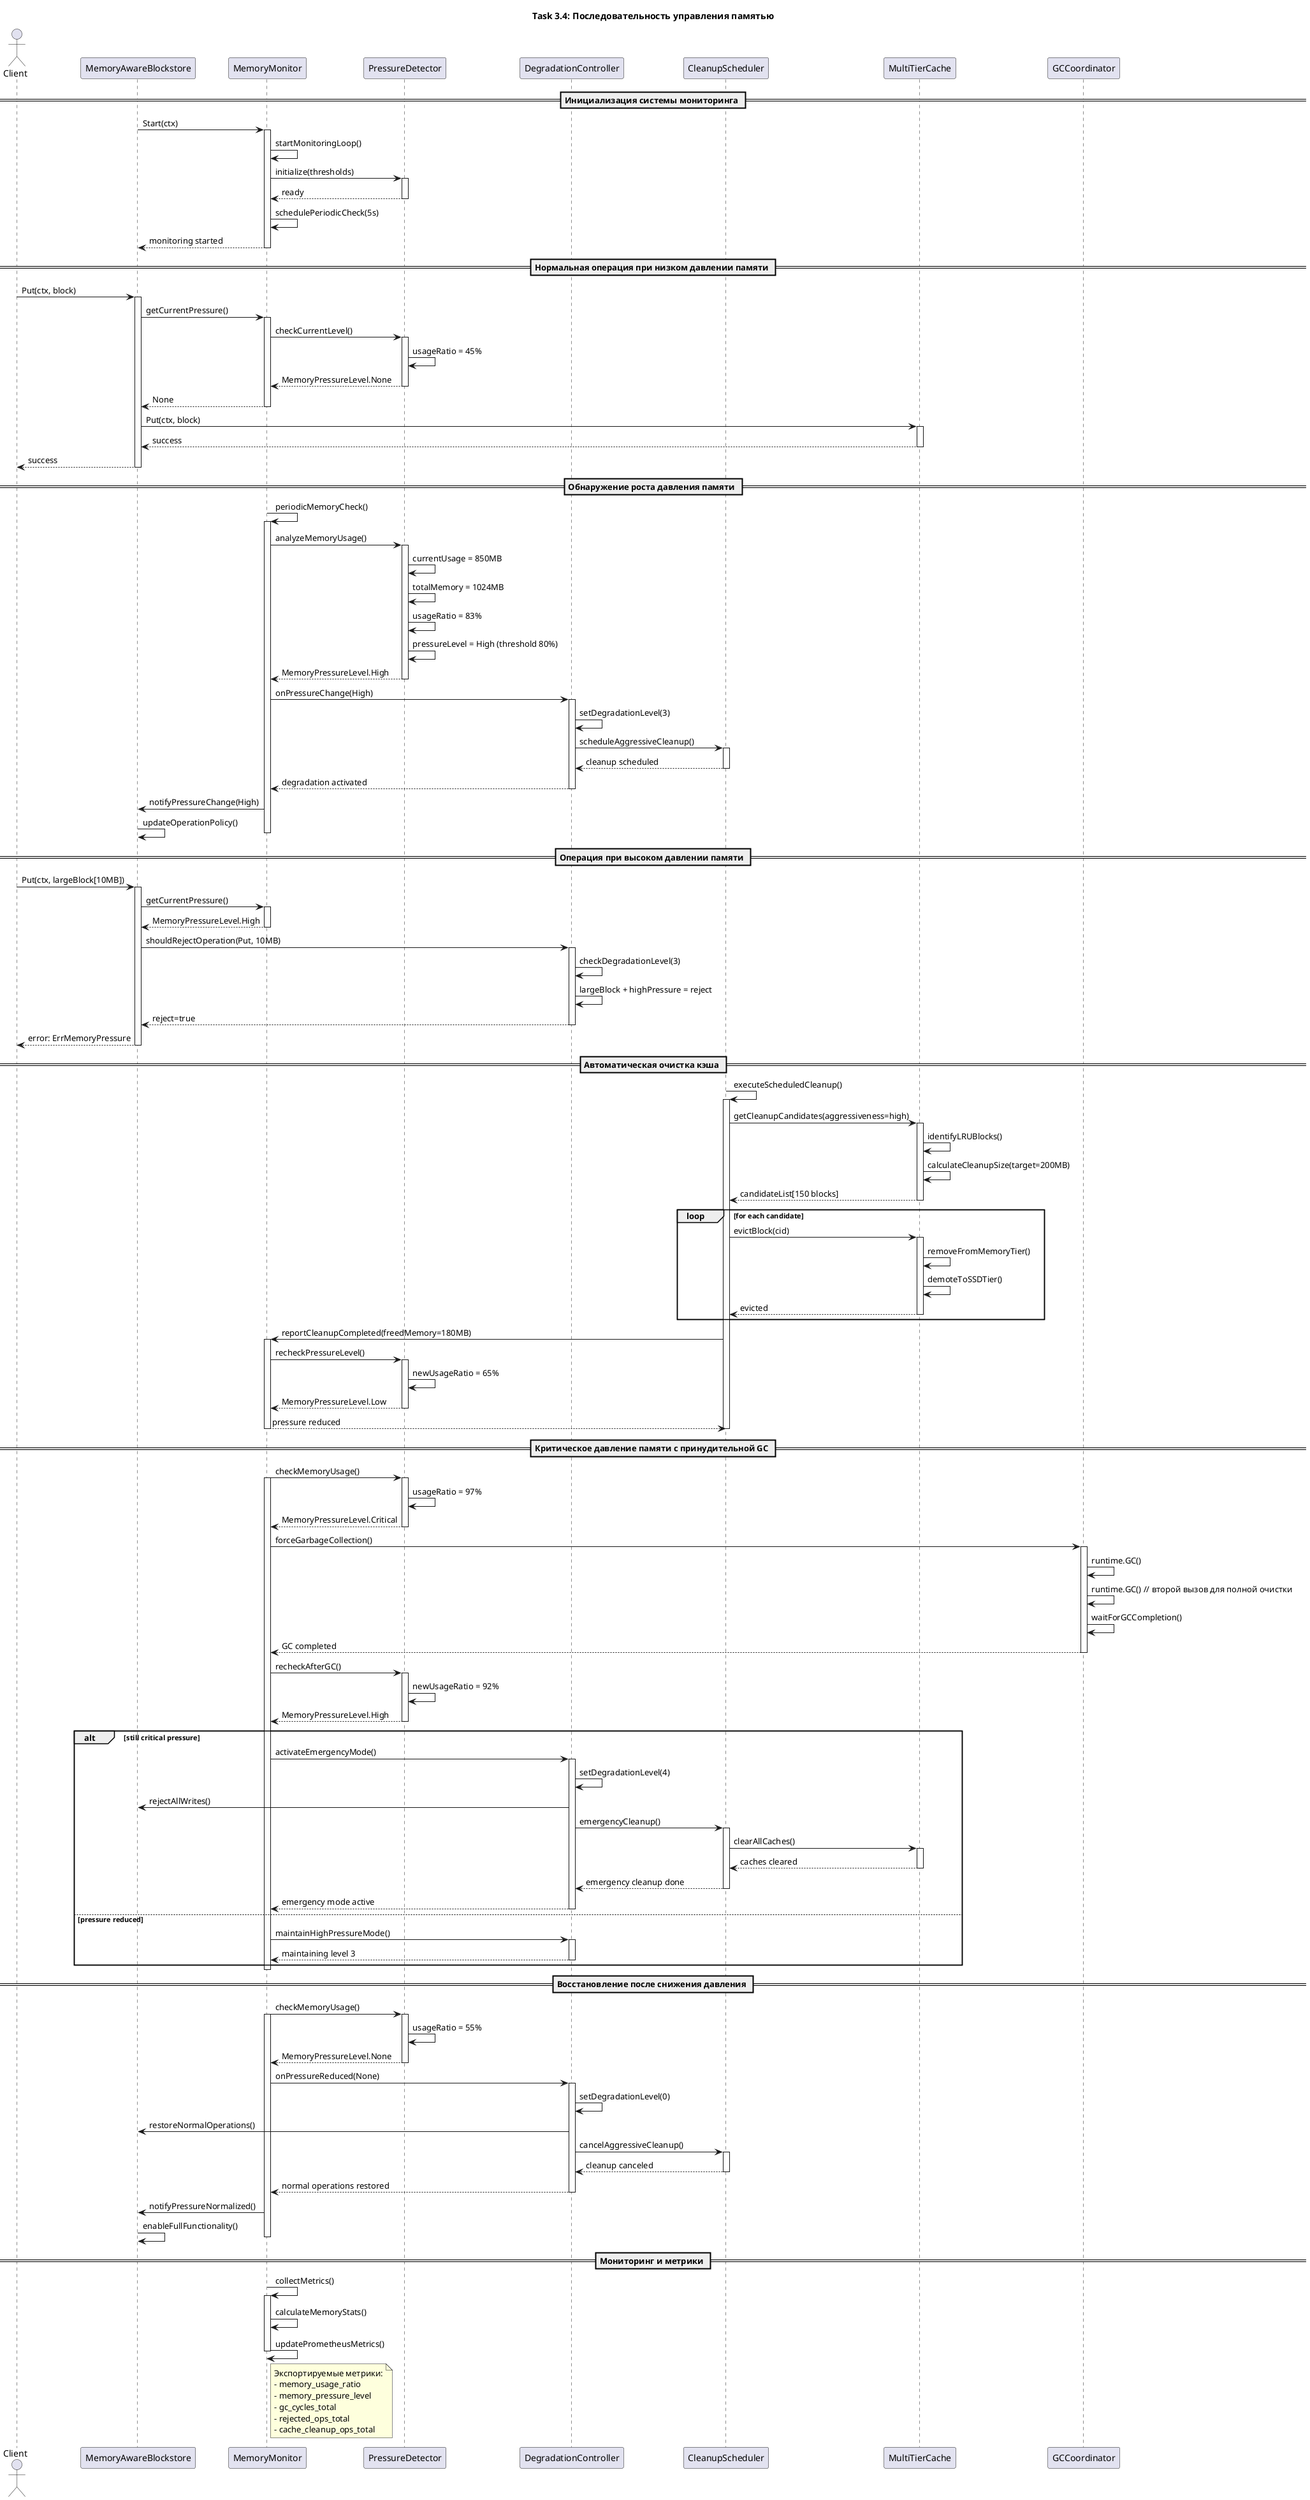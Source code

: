 @startuml Task3_Memory_Sequence
title Task 3.4: Последовательность управления памятью

actor Client as C
participant "MemoryAwareBlockstore" as MAB
participant "MemoryMonitor" as MM
participant "PressureDetector" as PD
participant "DegradationController" as DC
participant "CleanupScheduler" as CS
participant "MultiTierCache" as MTC
participant "GCCoordinator" as GC

== Инициализация системы мониторинга ==

MAB -> MM: Start(ctx)
activate MM

MM -> MM: startMonitoringLoop()
MM -> PD: initialize(thresholds)
activate PD
PD --> MM: ready
deactivate PD

MM -> MM: schedulePeriodicCheck(5s)
MM --> MAB: monitoring started
deactivate MM

== Нормальная операция при низком давлении памяти ==

C -> MAB: Put(ctx, block)
activate MAB

MAB -> MM: getCurrentPressure()
activate MM
MM -> PD: checkCurrentLevel()
activate PD
PD -> PD: usageRatio = 45%
PD --> MM: MemoryPressureLevel.None
deactivate PD
MM --> MAB: None
deactivate MM

MAB -> MTC: Put(ctx, block)
activate MTC
MTC --> MAB: success
deactivate MTC

MAB --> C: success
deactivate MAB

== Обнаружение роста давления памяти ==

MM -> MM: periodicMemoryCheck()
activate MM

MM -> PD: analyzeMemoryUsage()
activate PD
PD -> PD: currentUsage = 850MB
PD -> PD: totalMemory = 1024MB
PD -> PD: usageRatio = 83%
PD -> PD: pressureLevel = High (threshold 80%)
PD --> MM: MemoryPressureLevel.High
deactivate PD

MM -> DC: onPressureChange(High)
activate DC
DC -> DC: setDegradationLevel(3)
DC -> CS: scheduleAggressiveCleanup()
activate CS
CS --> DC: cleanup scheduled
deactivate CS
DC --> MM: degradation activated
deactivate DC

MM -> MAB: notifyPressureChange(High)
MAB -> MAB: updateOperationPolicy()

deactivate MM

== Операция при высоком давлении памяти ==

C -> MAB: Put(ctx, largeBlock[10MB])
activate MAB

MAB -> MM: getCurrentPressure()
activate MM
MM --> MAB: MemoryPressureLevel.High
deactivate MM

MAB -> DC: shouldRejectOperation(Put, 10MB)
activate DC
DC -> DC: checkDegradationLevel(3)
DC -> DC: largeBlock + highPressure = reject
DC --> MAB: reject=true
deactivate DC

MAB --> C: error: ErrMemoryPressure
deactivate MAB

== Автоматическая очистка кэша ==

CS -> CS: executeScheduledCleanup()
activate CS

CS -> MTC: getCleanupCandidates(aggressiveness=high)
activate MTC
MTC -> MTC: identifyLRUBlocks()
MTC -> MTC: calculateCleanupSize(target=200MB)
MTC --> CS: candidateList[150 blocks]
deactivate MTC

loop for each candidate
    CS -> MTC: evictBlock(cid)
    activate MTC
    MTC -> MTC: removeFromMemoryTier()
    MTC -> MTC: demoteToSSDTier()
    MTC --> CS: evicted
    deactivate MTC
end

CS -> MM: reportCleanupCompleted(freedMemory=180MB)
activate MM
MM -> PD: recheckPressureLevel()
activate PD
PD -> PD: newUsageRatio = 65%
PD --> MM: MemoryPressureLevel.Low
deactivate PD
MM --> CS: pressure reduced
deactivate MM

deactivate CS

== Критическое давление памяти с принудительной GC ==

MM -> PD: checkMemoryUsage()
activate MM
activate PD
PD -> PD: usageRatio = 97%
PD --> MM: MemoryPressureLevel.Critical
deactivate PD

MM -> GC: forceGarbageCollection()
activate GC
GC -> GC: runtime.GC()
GC -> GC: runtime.GC() // второй вызов для полной очистки
GC -> GC: waitForGCCompletion()
GC --> MM: GC completed
deactivate GC

MM -> PD: recheckAfterGC()
activate PD
PD -> PD: newUsageRatio = 92%
PD --> MM: MemoryPressureLevel.High
deactivate PD

alt still critical pressure
    MM -> DC: activateEmergencyMode()
    activate DC
    DC -> DC: setDegradationLevel(4)
    DC -> MAB: rejectAllWrites()
    DC -> CS: emergencyCleanup()
    activate CS
    CS -> MTC: clearAllCaches()
    activate MTC
    MTC --> CS: caches cleared
    deactivate MTC
    CS --> DC: emergency cleanup done
    deactivate CS
    DC --> MM: emergency mode active
    deactivate DC
else pressure reduced
    MM -> DC: maintainHighPressureMode()
    activate DC
    DC --> MM: maintaining level 3
    deactivate DC
end

deactivate MM

== Восстановление после снижения давления ==

MM -> PD: checkMemoryUsage()
activate MM
activate PD
PD -> PD: usageRatio = 55%
PD --> MM: MemoryPressureLevel.None
deactivate PD

MM -> DC: onPressureReduced(None)
activate DC
DC -> DC: setDegradationLevel(0)
DC -> MAB: restoreNormalOperations()
DC -> CS: cancelAggressiveCleanup()
activate CS
CS --> DC: cleanup canceled
deactivate CS
DC --> MM: normal operations restored
deactivate DC

MM -> MAB: notifyPressureNormalized()
MAB -> MAB: enableFullFunctionality()

deactivate MM

== Мониторинг и метрики ==

MM -> MM: collectMetrics()
activate MM

MM -> MM: calculateMemoryStats()
MM -> MM: updatePrometheusMetrics()

note right of MM
Экспортируемые метрики:
- memory_usage_ratio
- memory_pressure_level  
- gc_cycles_total
- rejected_ops_total
- cache_cleanup_ops_total
end note

deactivate MM

@enduml